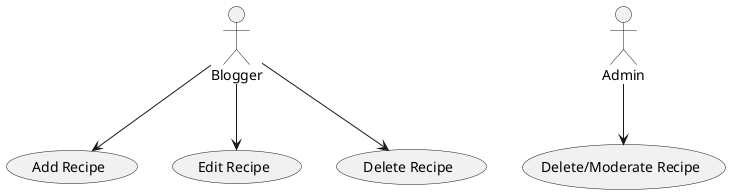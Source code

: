 @startuml
actor Blogger
actor Admin

Blogger --> (Add Recipe)
Blogger --> (Edit Recipe)
Blogger --> (Delete Recipe)
Admin --> (Delete/Moderate Recipe)
@enduml 